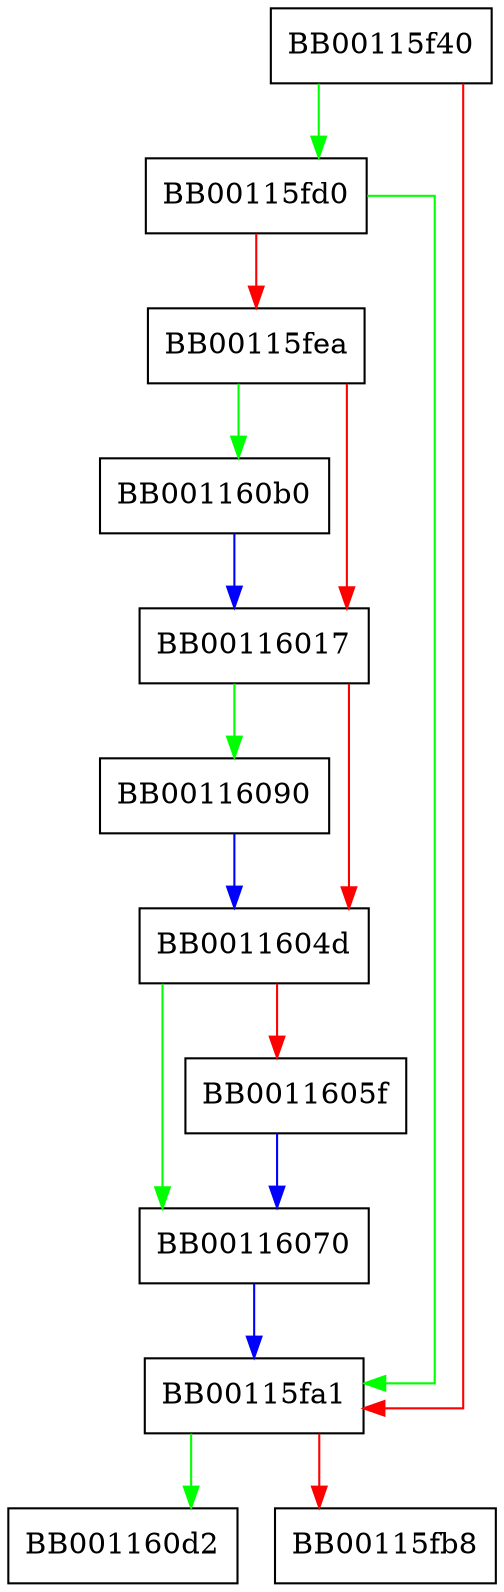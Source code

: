 digraph FUN_00115f40 {
  node [shape="box"];
  graph [splines=ortho];
  BB00115f40 -> BB00115fd0 [color="green"];
  BB00115f40 -> BB00115fa1 [color="red"];
  BB00115fa1 -> BB001160d2 [color="green"];
  BB00115fa1 -> BB00115fb8 [color="red"];
  BB00115fd0 -> BB00115fa1 [color="green"];
  BB00115fd0 -> BB00115fea [color="red"];
  BB00115fea -> BB001160b0 [color="green"];
  BB00115fea -> BB00116017 [color="red"];
  BB00116017 -> BB00116090 [color="green"];
  BB00116017 -> BB0011604d [color="red"];
  BB0011604d -> BB00116070 [color="green"];
  BB0011604d -> BB0011605f [color="red"];
  BB0011605f -> BB00116070 [color="blue"];
  BB00116070 -> BB00115fa1 [color="blue"];
  BB00116090 -> BB0011604d [color="blue"];
  BB001160b0 -> BB00116017 [color="blue"];
}